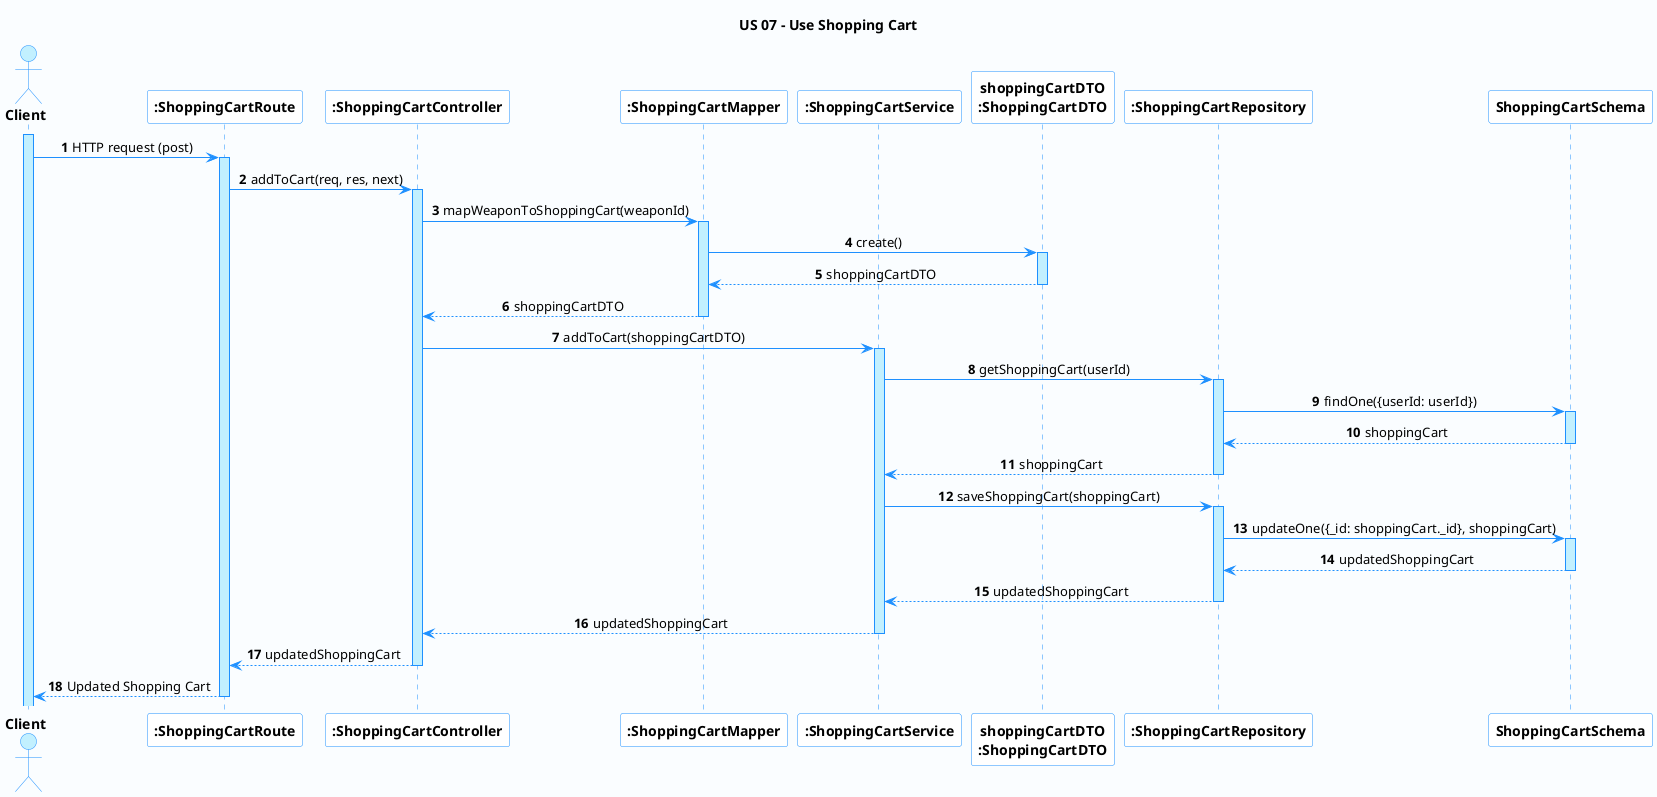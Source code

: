 @startuml

'-Style----------------------------------------------------------------------------------------------------------------

autonumber

skinparam DefaultTextAlignment center

skinparam BackgroundColor #fafdff

skinparam participant {
    BackgroundColor AWS_BG_COLOR
    BorderColor AWS_BORDER_COLOR
}

skinparam sequence {
    LifeLineBorderColor DodgerBlue
    LifeLineBackgroundColor APPLICATION

    ActorBackgroundColor APPLICATION
    ActorBorderColor DodgerBlue

    BackgroundColor #FFFFFF
    ArrowColor DodgerBlue
    BorderColor DodgerBlue
    ParticipantBorderColor DodgerBlue

    GroupBorderColor #082642
    GroupBackgroundColor APPLICATION
}

'-Title----------------------------------------------------------------------------------------------------------------

title US 07 - Use Shopping Cart

'-Actors/Participants--------------------------------------------------------------------------------------------------

actor "<b>Client" as A
participant "<b>:ShoppingCartRoute" as SR
participant "<b>:ShoppingCartController" as SC
participant "<b>:ShoppingCartMapper" as SM
participant "<b>:ShoppingCartService" as SS
participant "<b>shoppingCartDTO\n<b>:ShoppingCartDTO" as SD
participant "<b>:ShoppingCartRepository" as SRR
participant "<b>ShoppingCartSchema" as SSC

'-Associations---------------------------------------------------------------------------------------------------------

activate A

A -> SR: HTTP request (post)
activate SR

SR -> SC: addToCart(req, res, next)
activate SC

SC -> SM : mapWeaponToShoppingCart(weaponId)
activate SM
SM -> SD : create()
activate SD
SD --> SM : shoppingCartDTO
deactivate SD
SM --> SC : shoppingCartDTO
deactivate SM

SC -> SS : addToCart(shoppingCartDTO)
activate SS
SS -> SRR : getShoppingCart(userId)
activate SRR
SRR -> SSC : findOne({userId: userId})
activate SSC
SSC --> SRR : shoppingCart
deactivate SSC
SRR --> SS : shoppingCart
deactivate SRR

SS -> SRR : saveShoppingCart(shoppingCart)
activate SRR
SRR -> SSC : updateOne({_id: shoppingCart._id}, shoppingCart)
activate SSC
SSC --> SRR : updatedShoppingCart
deactivate SSC
SRR --> SS : updatedShoppingCart
deactivate SRR

SS --> SC : updatedShoppingCart
deactivate SS
SC --> SR: updatedShoppingCart
deactivate SC

SR --> A: Updated Shopping Cart
deactivate SR

'----------------------------------------------------------------------------------------------------------------------

@enduml
